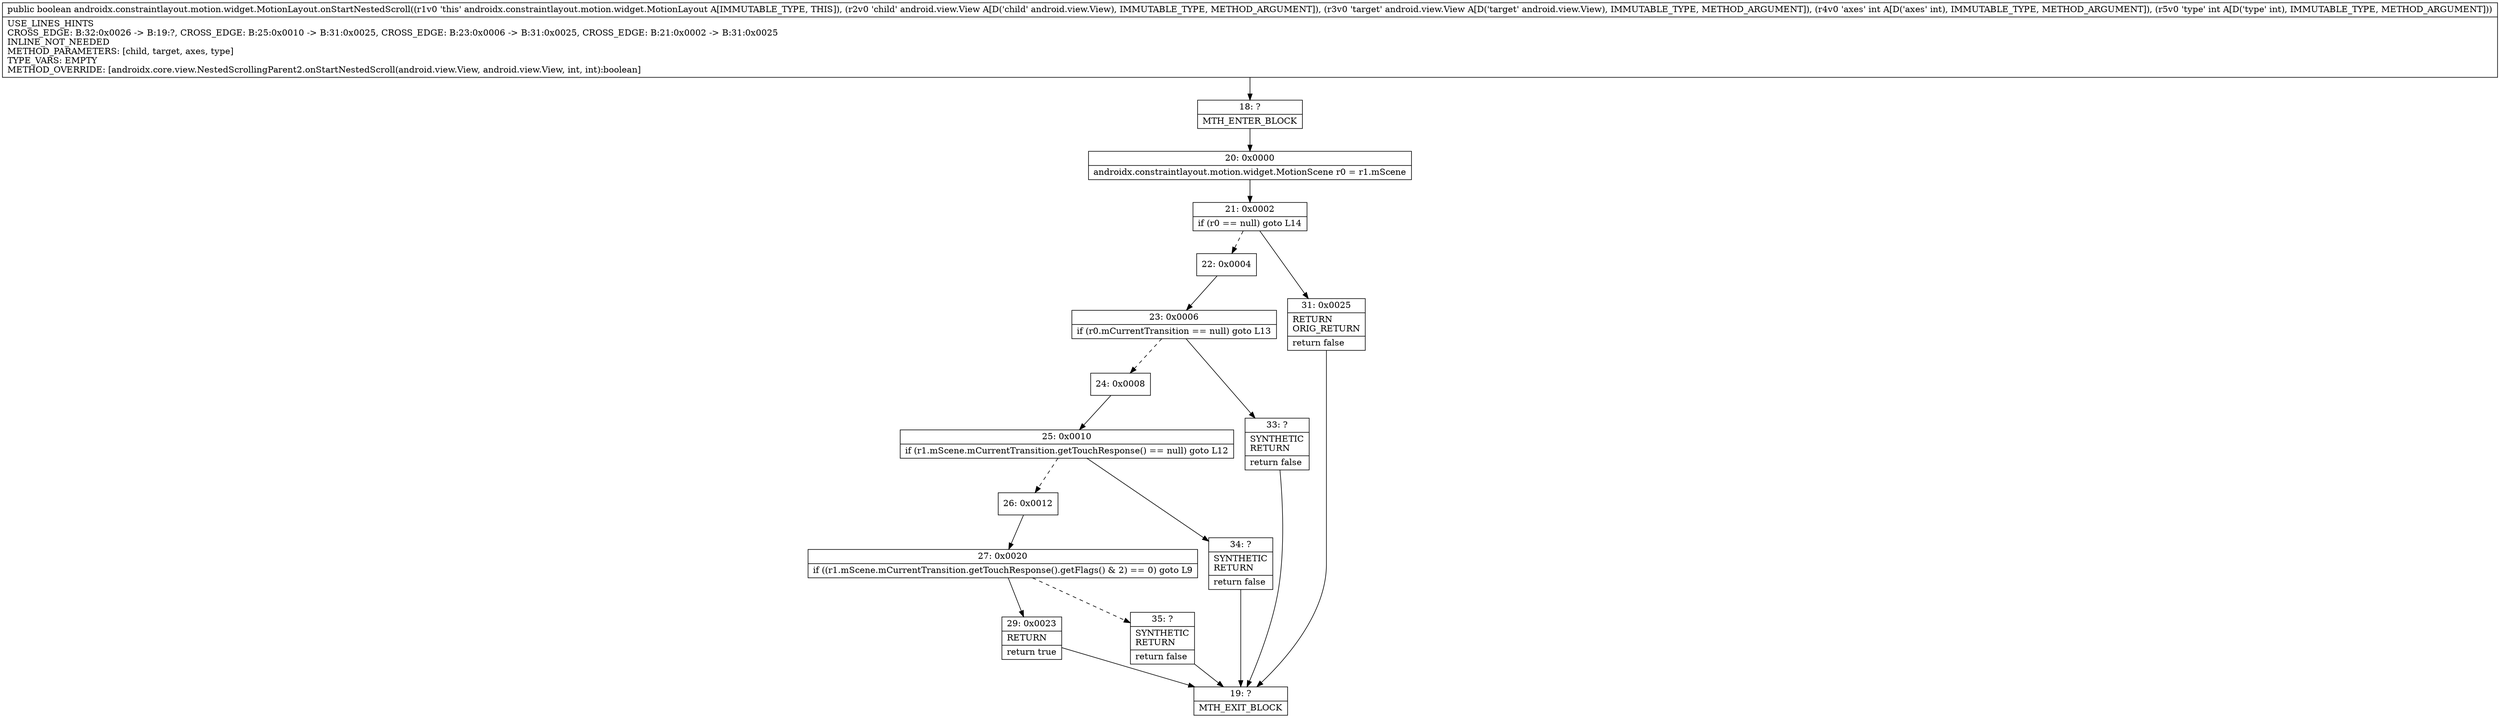 digraph "CFG forandroidx.constraintlayout.motion.widget.MotionLayout.onStartNestedScroll(Landroid\/view\/View;Landroid\/view\/View;II)Z" {
Node_18 [shape=record,label="{18\:\ ?|MTH_ENTER_BLOCK\l}"];
Node_20 [shape=record,label="{20\:\ 0x0000|androidx.constraintlayout.motion.widget.MotionScene r0 = r1.mScene\l}"];
Node_21 [shape=record,label="{21\:\ 0x0002|if (r0 == null) goto L14\l}"];
Node_22 [shape=record,label="{22\:\ 0x0004}"];
Node_23 [shape=record,label="{23\:\ 0x0006|if (r0.mCurrentTransition == null) goto L13\l}"];
Node_24 [shape=record,label="{24\:\ 0x0008}"];
Node_25 [shape=record,label="{25\:\ 0x0010|if (r1.mScene.mCurrentTransition.getTouchResponse() == null) goto L12\l}"];
Node_26 [shape=record,label="{26\:\ 0x0012}"];
Node_27 [shape=record,label="{27\:\ 0x0020|if ((r1.mScene.mCurrentTransition.getTouchResponse().getFlags() & 2) == 0) goto L9\l}"];
Node_29 [shape=record,label="{29\:\ 0x0023|RETURN\l|return true\l}"];
Node_19 [shape=record,label="{19\:\ ?|MTH_EXIT_BLOCK\l}"];
Node_35 [shape=record,label="{35\:\ ?|SYNTHETIC\lRETURN\l|return false\l}"];
Node_34 [shape=record,label="{34\:\ ?|SYNTHETIC\lRETURN\l|return false\l}"];
Node_33 [shape=record,label="{33\:\ ?|SYNTHETIC\lRETURN\l|return false\l}"];
Node_31 [shape=record,label="{31\:\ 0x0025|RETURN\lORIG_RETURN\l|return false\l}"];
MethodNode[shape=record,label="{public boolean androidx.constraintlayout.motion.widget.MotionLayout.onStartNestedScroll((r1v0 'this' androidx.constraintlayout.motion.widget.MotionLayout A[IMMUTABLE_TYPE, THIS]), (r2v0 'child' android.view.View A[D('child' android.view.View), IMMUTABLE_TYPE, METHOD_ARGUMENT]), (r3v0 'target' android.view.View A[D('target' android.view.View), IMMUTABLE_TYPE, METHOD_ARGUMENT]), (r4v0 'axes' int A[D('axes' int), IMMUTABLE_TYPE, METHOD_ARGUMENT]), (r5v0 'type' int A[D('type' int), IMMUTABLE_TYPE, METHOD_ARGUMENT]))  | USE_LINES_HINTS\lCROSS_EDGE: B:32:0x0026 \-\> B:19:?, CROSS_EDGE: B:25:0x0010 \-\> B:31:0x0025, CROSS_EDGE: B:23:0x0006 \-\> B:31:0x0025, CROSS_EDGE: B:21:0x0002 \-\> B:31:0x0025\lINLINE_NOT_NEEDED\lMETHOD_PARAMETERS: [child, target, axes, type]\lTYPE_VARS: EMPTY\lMETHOD_OVERRIDE: [androidx.core.view.NestedScrollingParent2.onStartNestedScroll(android.view.View, android.view.View, int, int):boolean]\l}"];
MethodNode -> Node_18;Node_18 -> Node_20;
Node_20 -> Node_21;
Node_21 -> Node_22[style=dashed];
Node_21 -> Node_31;
Node_22 -> Node_23;
Node_23 -> Node_24[style=dashed];
Node_23 -> Node_33;
Node_24 -> Node_25;
Node_25 -> Node_26[style=dashed];
Node_25 -> Node_34;
Node_26 -> Node_27;
Node_27 -> Node_29;
Node_27 -> Node_35[style=dashed];
Node_29 -> Node_19;
Node_35 -> Node_19;
Node_34 -> Node_19;
Node_33 -> Node_19;
Node_31 -> Node_19;
}

